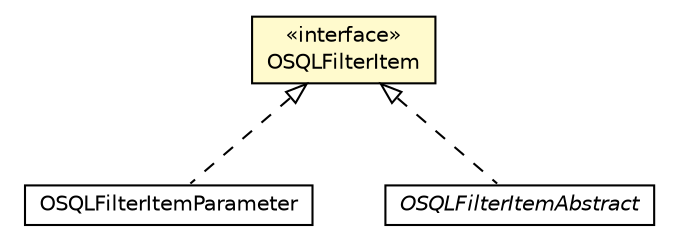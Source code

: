 #!/usr/local/bin/dot
#
# Class diagram 
# Generated by UMLGraph version R5_6-24-gf6e263 (http://www.umlgraph.org/)
#

digraph G {
	edge [fontname="Helvetica",fontsize=10,labelfontname="Helvetica",labelfontsize=10];
	node [fontname="Helvetica",fontsize=10,shape=plaintext];
	nodesep=0.25;
	ranksep=0.5;
	// com.orientechnologies.orient.core.sql.filter.OSQLFilterItemParameter
	c6026090 [label=<<table title="com.orientechnologies.orient.core.sql.filter.OSQLFilterItemParameter" border="0" cellborder="1" cellspacing="0" cellpadding="2" port="p" href="./OSQLFilterItemParameter.html">
		<tr><td><table border="0" cellspacing="0" cellpadding="1">
<tr><td align="center" balign="center"> OSQLFilterItemParameter </td></tr>
		</table></td></tr>
		</table>>, URL="./OSQLFilterItemParameter.html", fontname="Helvetica", fontcolor="black", fontsize=10.0];
	// com.orientechnologies.orient.core.sql.filter.OSQLFilterItem
	c6026091 [label=<<table title="com.orientechnologies.orient.core.sql.filter.OSQLFilterItem" border="0" cellborder="1" cellspacing="0" cellpadding="2" port="p" bgcolor="lemonChiffon" href="./OSQLFilterItem.html">
		<tr><td><table border="0" cellspacing="0" cellpadding="1">
<tr><td align="center" balign="center"> &#171;interface&#187; </td></tr>
<tr><td align="center" balign="center"> OSQLFilterItem </td></tr>
		</table></td></tr>
		</table>>, URL="./OSQLFilterItem.html", fontname="Helvetica", fontcolor="black", fontsize=10.0];
	// com.orientechnologies.orient.core.sql.filter.OSQLFilterItemAbstract
	c6026093 [label=<<table title="com.orientechnologies.orient.core.sql.filter.OSQLFilterItemAbstract" border="0" cellborder="1" cellspacing="0" cellpadding="2" port="p" href="./OSQLFilterItemAbstract.html">
		<tr><td><table border="0" cellspacing="0" cellpadding="1">
<tr><td align="center" balign="center"><font face="Helvetica-Oblique"> OSQLFilterItemAbstract </font></td></tr>
		</table></td></tr>
		</table>>, URL="./OSQLFilterItemAbstract.html", fontname="Helvetica", fontcolor="black", fontsize=10.0];
	//com.orientechnologies.orient.core.sql.filter.OSQLFilterItemParameter implements com.orientechnologies.orient.core.sql.filter.OSQLFilterItem
	c6026091:p -> c6026090:p [dir=back,arrowtail=empty,style=dashed];
	//com.orientechnologies.orient.core.sql.filter.OSQLFilterItemAbstract implements com.orientechnologies.orient.core.sql.filter.OSQLFilterItem
	c6026091:p -> c6026093:p [dir=back,arrowtail=empty,style=dashed];
}

